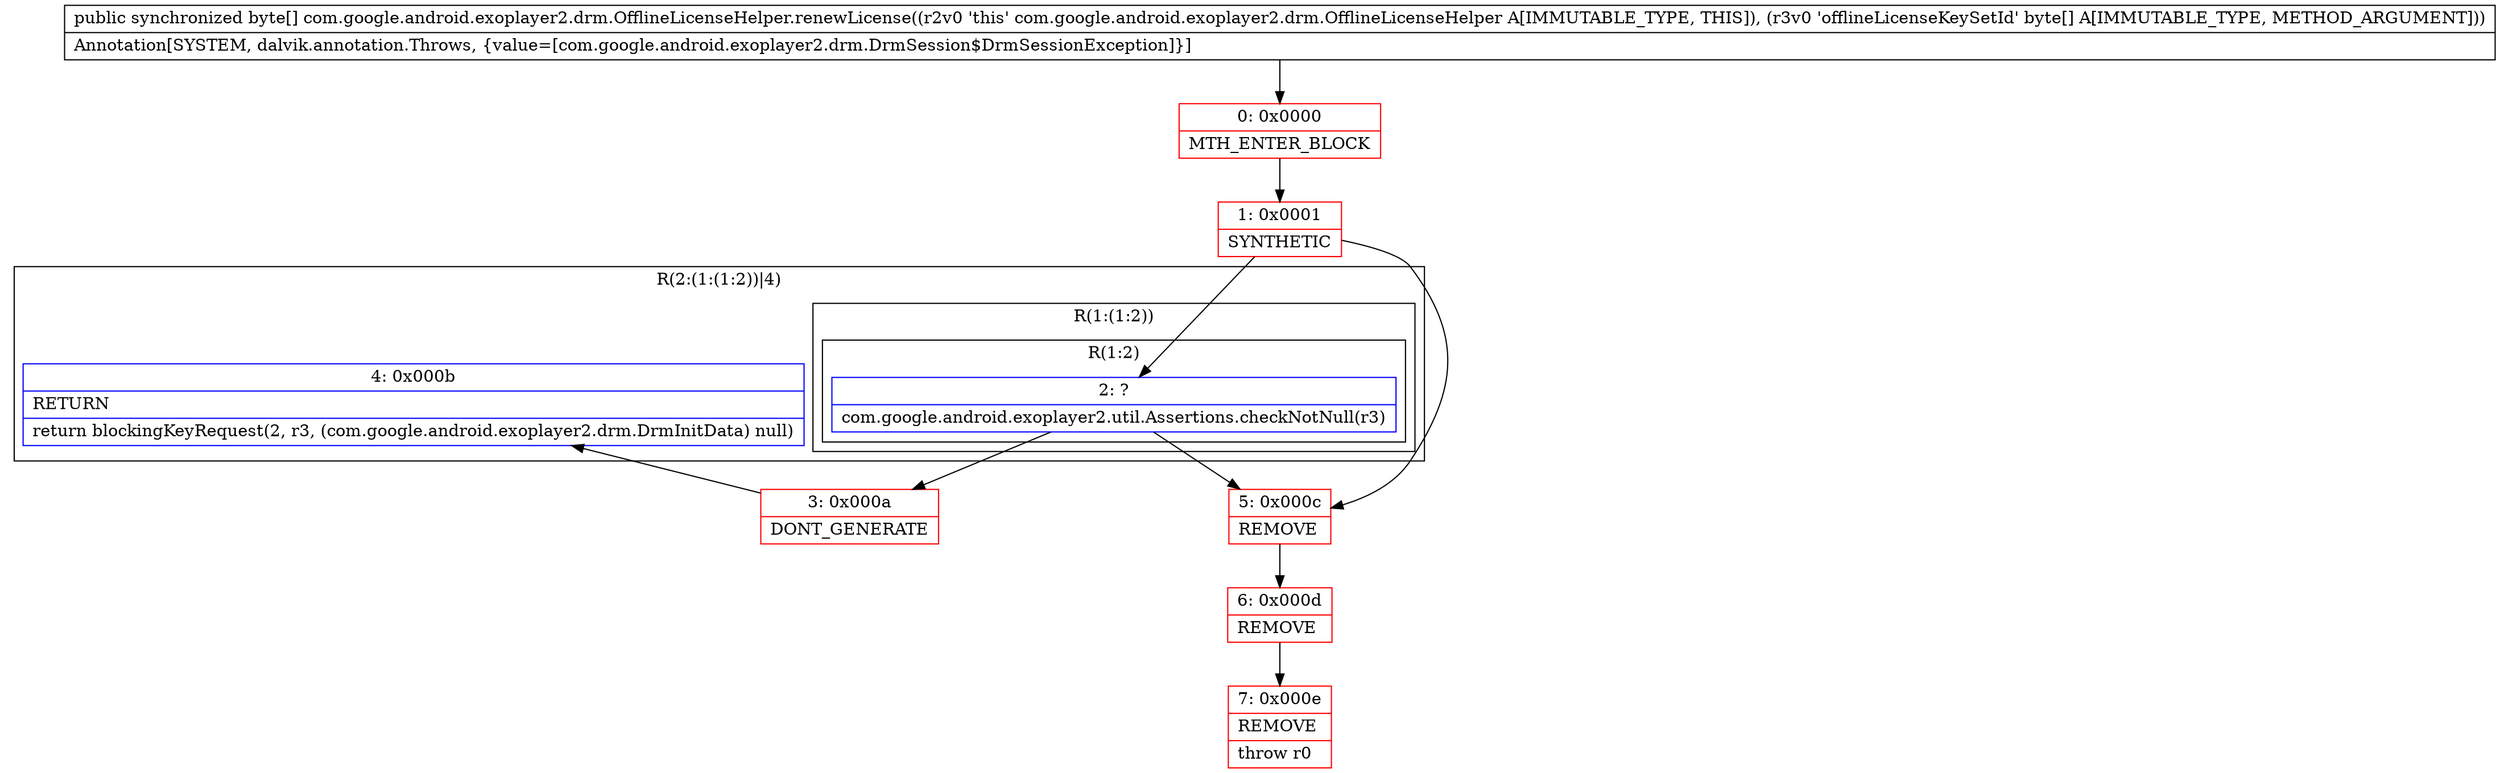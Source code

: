 digraph "CFG forcom.google.android.exoplayer2.drm.OfflineLicenseHelper.renewLicense([B)[B" {
subgraph cluster_Region_1842820908 {
label = "R(2:(1:(1:2))|4)";
node [shape=record,color=blue];
subgraph cluster_Region_1556012684 {
label = "R(1:(1:2))";
node [shape=record,color=blue];
subgraph cluster_Region_275397196 {
label = "R(1:2)";
node [shape=record,color=blue];
Node_2 [shape=record,label="{2\:\ ?|com.google.android.exoplayer2.util.Assertions.checkNotNull(r3)\l}"];
}
}
Node_4 [shape=record,label="{4\:\ 0x000b|RETURN\l|return blockingKeyRequest(2, r3, (com.google.android.exoplayer2.drm.DrmInitData) null)\l}"];
}
Node_0 [shape=record,color=red,label="{0\:\ 0x0000|MTH_ENTER_BLOCK\l}"];
Node_1 [shape=record,color=red,label="{1\:\ 0x0001|SYNTHETIC\l}"];
Node_3 [shape=record,color=red,label="{3\:\ 0x000a|DONT_GENERATE\l}"];
Node_5 [shape=record,color=red,label="{5\:\ 0x000c|REMOVE\l}"];
Node_6 [shape=record,color=red,label="{6\:\ 0x000d|REMOVE\l}"];
Node_7 [shape=record,color=red,label="{7\:\ 0x000e|REMOVE\l|throw r0\l}"];
MethodNode[shape=record,label="{public synchronized byte[] com.google.android.exoplayer2.drm.OfflineLicenseHelper.renewLicense((r2v0 'this' com.google.android.exoplayer2.drm.OfflineLicenseHelper A[IMMUTABLE_TYPE, THIS]), (r3v0 'offlineLicenseKeySetId' byte[] A[IMMUTABLE_TYPE, METHOD_ARGUMENT]))  | Annotation[SYSTEM, dalvik.annotation.Throws, \{value=[com.google.android.exoplayer2.drm.DrmSession$DrmSessionException]\}]\l}"];
MethodNode -> Node_0;
Node_2 -> Node_5;
Node_2 -> Node_3;
Node_0 -> Node_1;
Node_1 -> Node_2;
Node_1 -> Node_5;
Node_3 -> Node_4;
Node_5 -> Node_6;
Node_6 -> Node_7;
}

